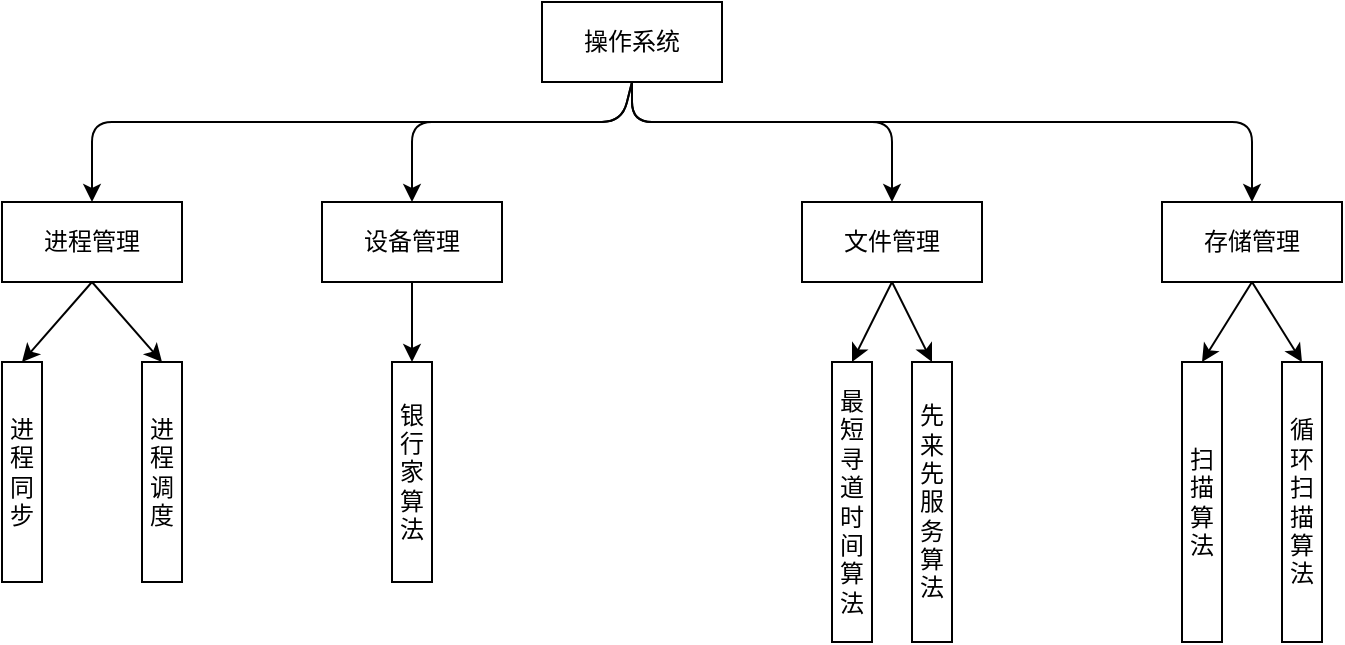 <mxfile>
    <diagram id="9apRU6U8tlSlBUZxVs42" name="os-perspection">
        <mxGraphModel dx="823" dy="541" grid="1" gridSize="10" guides="1" tooltips="1" connect="1" arrows="1" fold="1" page="1" pageScale="1" pageWidth="827" pageHeight="1169" math="0" shadow="0">
            <root>
                <mxCell id="0"/>
                <mxCell id="1" parent="0"/>
                <mxCell id="10" style="edgeStyle=none;html=1;exitX=0.5;exitY=1;exitDx=0;exitDy=0;entryX=0.5;entryY=0;entryDx=0;entryDy=0;" parent="1" source="3" target="5" edge="1">
                    <mxGeometry relative="1" as="geometry">
                        <Array as="points">
                            <mxPoint x="400" y="230"/>
                            <mxPoint x="135" y="230"/>
                        </Array>
                    </mxGeometry>
                </mxCell>
                <mxCell id="11" style="edgeStyle=none;html=1;exitX=0.5;exitY=1;exitDx=0;exitDy=0;entryX=0.5;entryY=0;entryDx=0;entryDy=0;" parent="1" source="3" target="6" edge="1">
                    <mxGeometry relative="1" as="geometry">
                        <Array as="points">
                            <mxPoint x="400" y="230"/>
                            <mxPoint x="295" y="230"/>
                        </Array>
                    </mxGeometry>
                </mxCell>
                <mxCell id="12" style="edgeStyle=none;html=1;exitX=0.5;exitY=1;exitDx=0;exitDy=0;entryX=0.5;entryY=0;entryDx=0;entryDy=0;" parent="1" source="3" target="7" edge="1">
                    <mxGeometry relative="1" as="geometry">
                        <Array as="points">
                            <mxPoint x="405" y="230"/>
                            <mxPoint x="535" y="230"/>
                        </Array>
                    </mxGeometry>
                </mxCell>
                <mxCell id="13" style="edgeStyle=none;html=1;entryX=0.5;entryY=0;entryDx=0;entryDy=0;" parent="1" source="3" target="8" edge="1">
                    <mxGeometry relative="1" as="geometry">
                        <Array as="points">
                            <mxPoint x="405" y="230"/>
                            <mxPoint x="715" y="230"/>
                        </Array>
                    </mxGeometry>
                </mxCell>
                <mxCell id="3" value="操作系统" style="whiteSpace=wrap;html=1;" parent="1" vertex="1">
                    <mxGeometry x="360" y="170" width="90" height="40" as="geometry"/>
                </mxCell>
                <mxCell id="22" style="edgeStyle=none;html=1;exitX=0.5;exitY=1;exitDx=0;exitDy=0;entryX=0.5;entryY=0;entryDx=0;entryDy=0;" edge="1" parent="1" source="5" target="14">
                    <mxGeometry relative="1" as="geometry"/>
                </mxCell>
                <mxCell id="23" style="edgeStyle=none;html=1;exitX=0.5;exitY=1;exitDx=0;exitDy=0;entryX=0.5;entryY=0;entryDx=0;entryDy=0;" edge="1" parent="1" source="5" target="15">
                    <mxGeometry relative="1" as="geometry"/>
                </mxCell>
                <mxCell id="5" value="进程管理" style="whiteSpace=wrap;html=1;" parent="1" vertex="1">
                    <mxGeometry x="90" y="270" width="90" height="40" as="geometry"/>
                </mxCell>
                <mxCell id="24" style="edgeStyle=none;html=1;exitX=0.5;exitY=1;exitDx=0;exitDy=0;entryX=0.5;entryY=0;entryDx=0;entryDy=0;" edge="1" parent="1" source="6" target="16">
                    <mxGeometry relative="1" as="geometry"/>
                </mxCell>
                <mxCell id="6" value="设备管理" style="whiteSpace=wrap;html=1;" parent="1" vertex="1">
                    <mxGeometry x="250" y="270" width="90" height="40" as="geometry"/>
                </mxCell>
                <mxCell id="25" style="edgeStyle=none;html=1;exitX=0.5;exitY=1;exitDx=0;exitDy=0;entryX=0.5;entryY=0;entryDx=0;entryDy=0;" edge="1" parent="1" source="7" target="21">
                    <mxGeometry relative="1" as="geometry"/>
                </mxCell>
                <mxCell id="26" style="edgeStyle=none;html=1;exitX=0.5;exitY=1;exitDx=0;exitDy=0;entryX=0.5;entryY=0;entryDx=0;entryDy=0;" edge="1" parent="1" source="7" target="17">
                    <mxGeometry relative="1" as="geometry"/>
                </mxCell>
                <mxCell id="7" value="文件管理" style="whiteSpace=wrap;html=1;" parent="1" vertex="1">
                    <mxGeometry x="490" y="270" width="90" height="40" as="geometry"/>
                </mxCell>
                <mxCell id="27" style="edgeStyle=none;html=1;exitX=0.5;exitY=1;exitDx=0;exitDy=0;entryX=0.5;entryY=0;entryDx=0;entryDy=0;" edge="1" parent="1" source="8" target="19">
                    <mxGeometry relative="1" as="geometry"/>
                </mxCell>
                <mxCell id="28" style="edgeStyle=none;html=1;exitX=0.5;exitY=1;exitDx=0;exitDy=0;entryX=0.5;entryY=0;entryDx=0;entryDy=0;" edge="1" parent="1" source="8" target="20">
                    <mxGeometry relative="1" as="geometry"/>
                </mxCell>
                <mxCell id="8" value="存储管理" style="whiteSpace=wrap;html=1;" parent="1" vertex="1">
                    <mxGeometry x="670" y="270" width="90" height="40" as="geometry"/>
                </mxCell>
                <mxCell id="14" value="进程同步" style="whiteSpace=wrap;html=1;" parent="1" vertex="1">
                    <mxGeometry x="90" y="350" width="20" height="110" as="geometry"/>
                </mxCell>
                <mxCell id="15" value="进程调度" style="whiteSpace=wrap;html=1;" parent="1" vertex="1">
                    <mxGeometry x="160" y="350" width="20" height="110" as="geometry"/>
                </mxCell>
                <mxCell id="16" value="银行家算法" style="whiteSpace=wrap;html=1;" parent="1" vertex="1">
                    <mxGeometry x="285" y="350" width="20" height="110" as="geometry"/>
                </mxCell>
                <mxCell id="17" value="先来先服务算法" style="whiteSpace=wrap;html=1;" parent="1" vertex="1">
                    <mxGeometry x="545" y="350" width="20" height="140" as="geometry"/>
                </mxCell>
                <mxCell id="19" value="扫描算法" style="whiteSpace=wrap;html=1;" parent="1" vertex="1">
                    <mxGeometry x="680" y="350" width="20" height="140" as="geometry"/>
                </mxCell>
                <mxCell id="20" value="循环扫描算法" style="whiteSpace=wrap;html=1;" parent="1" vertex="1">
                    <mxGeometry x="730" y="350" width="20" height="140" as="geometry"/>
                </mxCell>
                <mxCell id="21" value="最短寻道时间算法" style="whiteSpace=wrap;html=1;" parent="1" vertex="1">
                    <mxGeometry x="505" y="350" width="20" height="140" as="geometry"/>
                </mxCell>
            </root>
        </mxGraphModel>
    </diagram>
</mxfile>